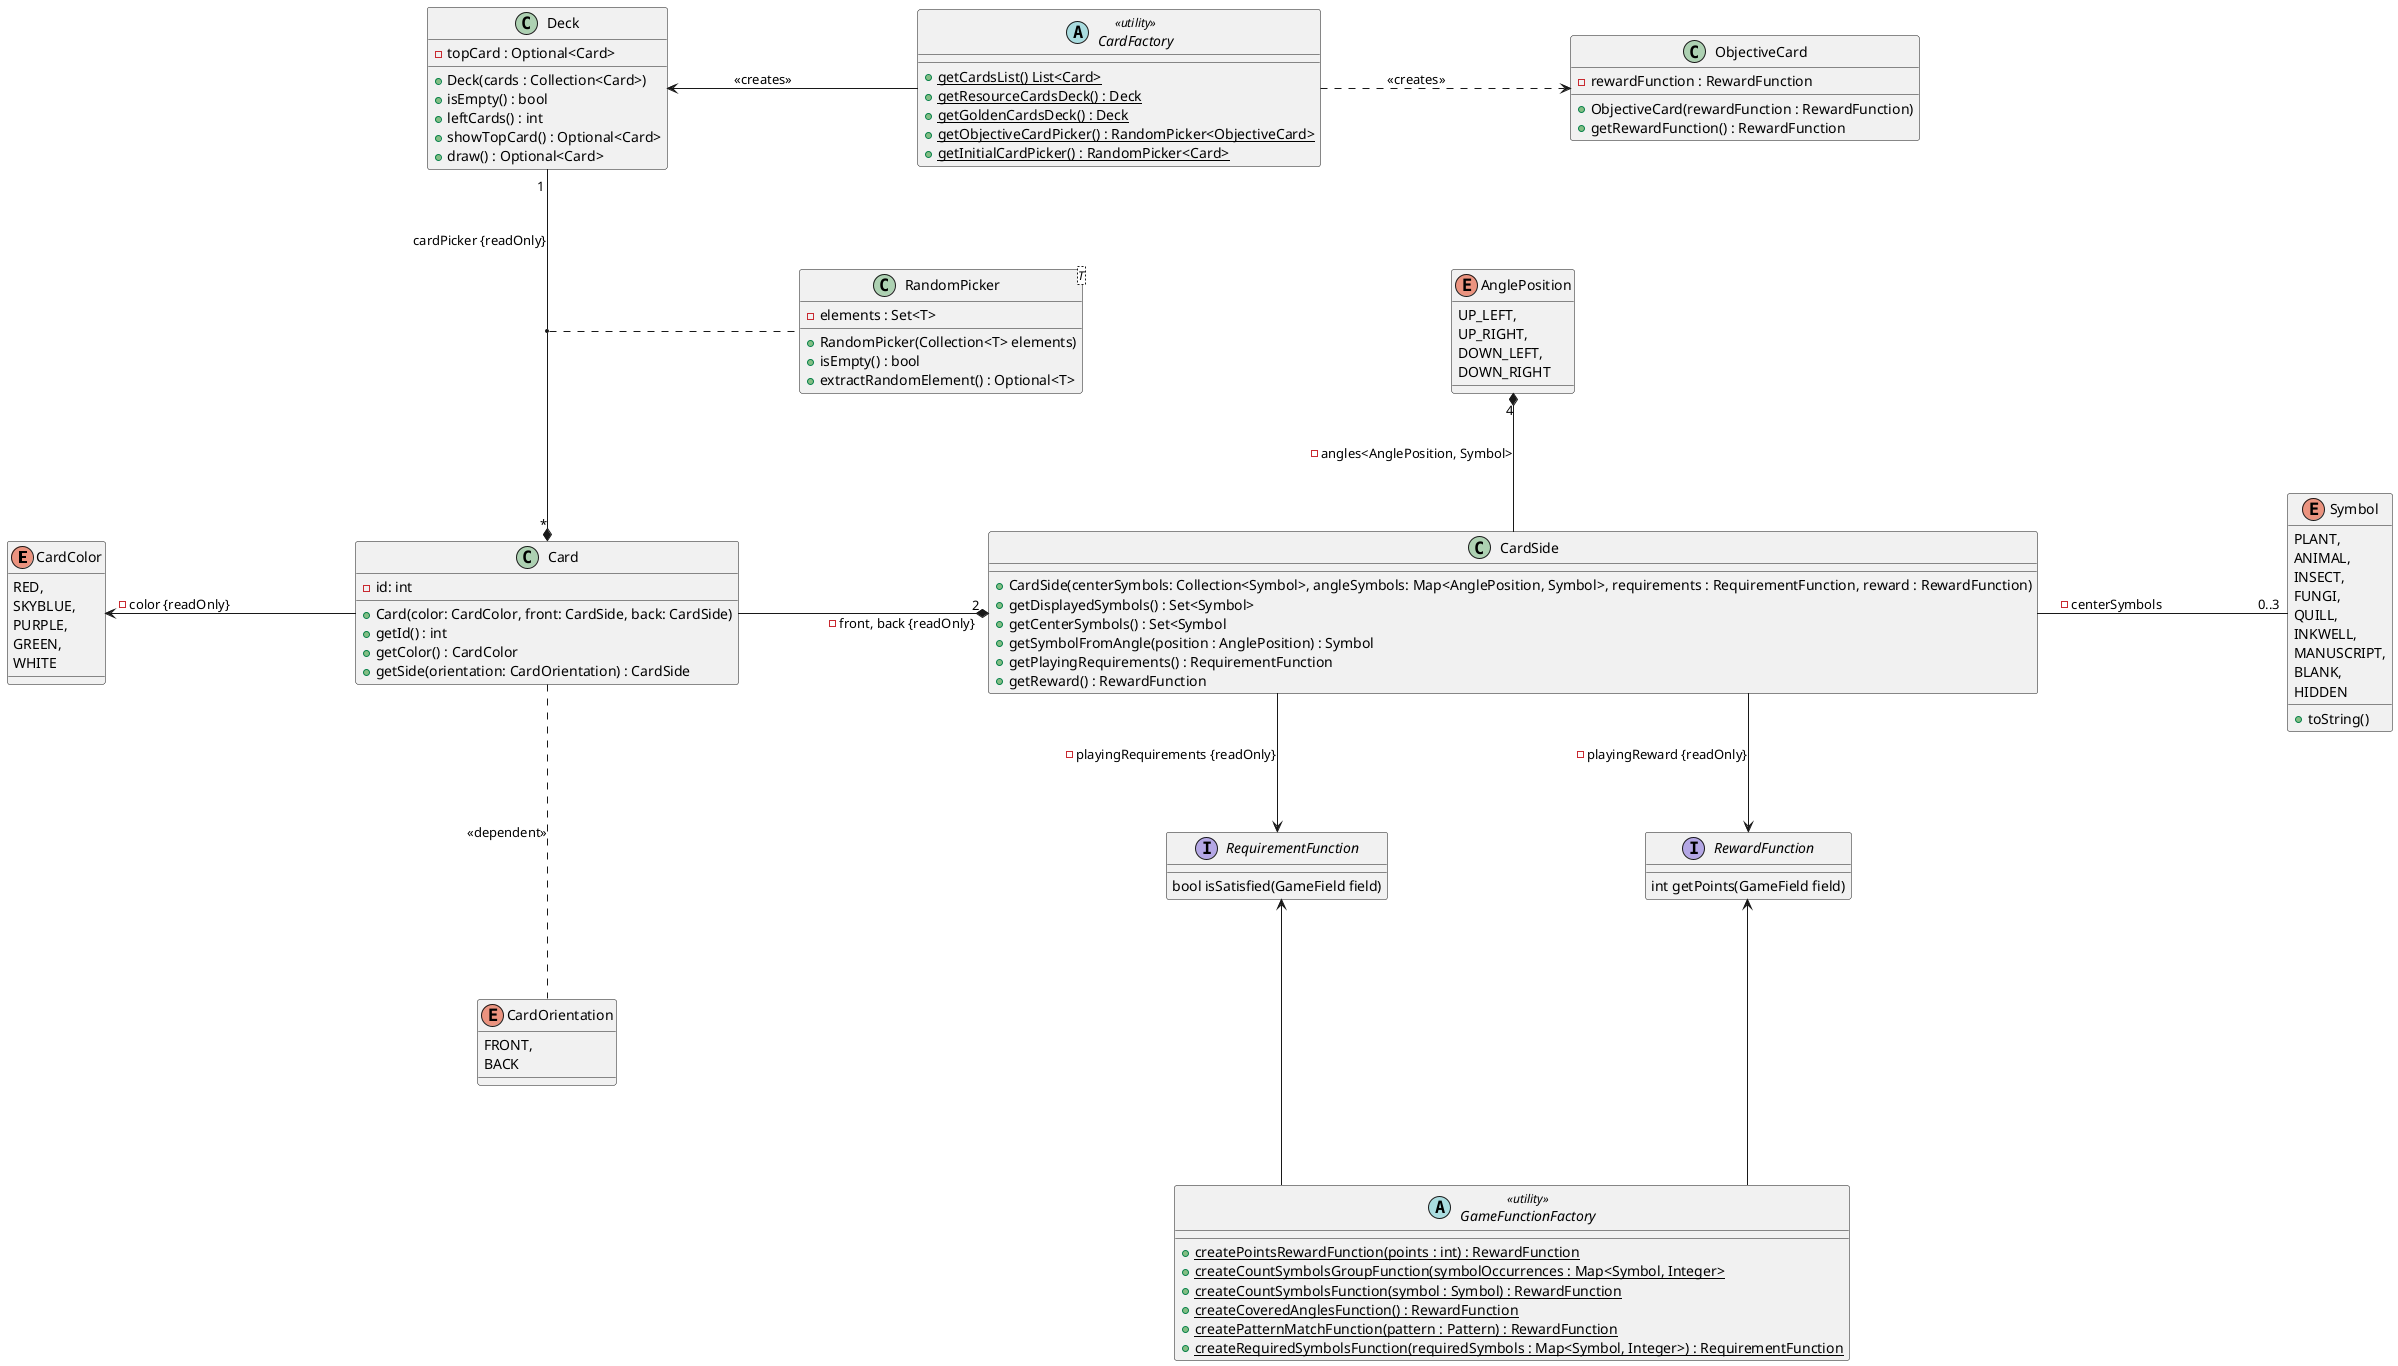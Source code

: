 @startuml
skinparam linetype ortho
skinparam nodesep 250
skinparam ranksep 100
!startsub CARDS

enum CardColor {
    RED,
    SKYBLUE,
    PURPLE,
    GREEN,
    WHITE
}

enum Symbol{
    PLANT,
    ANIMAL,
    INSECT,
    FUNGI,
    QUILL,
    INKWELL,
    MANUSCRIPT,
    BLANK,
    HIDDEN
    + toString()
}

enum AnglePosition {
    UP_LEFT,
    UP_RIGHT,
    DOWN_LEFT,
    DOWN_RIGHT
}

enum CardOrientation{
    FRONT,
    BACK
}

class Card {
    -id: int
    +Card(color: CardColor, front: CardSide, back: CardSide)
    +getId() : int
    +getColor() : CardColor
    +getSide(orientation: CardOrientation) : CardSide
}

class CardSide {
    + CardSide(centerSymbols: Collection<Symbol>, angleSymbols: Map<AnglePosition, Symbol>, requirements : RequirementFunction, reward : RewardFunction)
    + getDisplayedSymbols() : Set<Symbol>
    + getCenterSymbols() : Set<Symbol
    + getSymbolFromAngle(position : AnglePosition) : Symbol
    + getPlayingRequirements() : RequirementFunction
    + getReward() : RewardFunction
}

class RandomPicker <T>{
    - elements : Set<T>
    + RandomPicker(Collection<T> elements)
    + isEmpty() : bool
    + extractRandomElement() : Optional<T>
}

class ObjectiveCard {
    - rewardFunction : RewardFunction
    +ObjectiveCard(rewardFunction : RewardFunction)
    +getRewardFunction() : RewardFunction
}

class Deck{
    - topCard : Optional<Card>
    + Deck(cards : Collection<Card>)
    + isEmpty() : bool
    + leftCards() : int
    + showTopCard() : Optional<Card>
    + draw() : Optional<Card>
}



Deck "1 " --* "*" Card : - cardPicker {readOnly}
(Deck, Card) .. RandomPicker

Card  -r-* "2" CardSide : - front, back {readOnly}
Card  -l-> CardColor : - color {readOnly}
Card  -d.. CardOrientation : <<dependent>>

CardSide --> RequirementFunction : - playingRequirements {readOnly}
CardSide --> RewardFunction : - playingReward {readOnly}
CardSide -r- "0..3" Symbol : -centerSymbols
CardSide -u-* "4" AnglePosition : - angles<AnglePosition, Symbol>
!endsub
!startsub FUNCTIONS
'Consider making Map<Symbol, Integer> an object with Stream interface
abstract class GameFunctionFactory <<utility>> {
    + createPointsRewardFunction(points : int) : RewardFunction {static}
    + createCountSymbolsGroupFunction(symbolOccurrences : Map<Symbol, Integer> {static}
    + createCountSymbolsFunction(symbol : Symbol) : RewardFunction {static}
    + createCoveredAnglesFunction() : RewardFunction {static}
    + createPatternMatchFunction(pattern : Pattern) : RewardFunction {static}
    + createRequiredSymbolsFunction(requiredSymbols : Map<Symbol, Integer>) : RequirementFunction {static}
}

interface RewardFunction {
    int getPoints(GameField field)
}

interface RequirementFunction {
    bool isSatisfied(GameField field)
}

GameFunctionFactory -u--> RewardFunction
GameFunctionFactory -u--> RequirementFunction
abstract class CardFactory <<utility>>{
    + getCardsList() List<Card> {static}
    + getResourceCardsDeck() : Deck {static}
    + getGoldenCardsDeck() : Deck {static}
    + getObjectiveCardPicker() : RandomPicker<ObjectiveCard> {static}
    + getInitialCardPicker() : RandomPicker<Card> {static}
}

!endsub
CardFactory -l-> Deck : <<creates>>
CardFactory -r..> ObjectiveCard : <<creates>>

@enduml